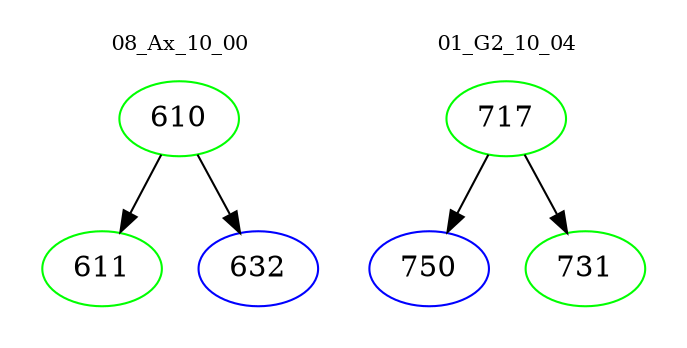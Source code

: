 digraph{
subgraph cluster_0 {
color = white
label = "08_Ax_10_00";
fontsize=10;
T0_610 [label="610", color="green"]
T0_610 -> T0_611 [color="black"]
T0_611 [label="611", color="green"]
T0_610 -> T0_632 [color="black"]
T0_632 [label="632", color="blue"]
}
subgraph cluster_1 {
color = white
label = "01_G2_10_04";
fontsize=10;
T1_717 [label="717", color="green"]
T1_717 -> T1_750 [color="black"]
T1_750 [label="750", color="blue"]
T1_717 -> T1_731 [color="black"]
T1_731 [label="731", color="green"]
}
}
